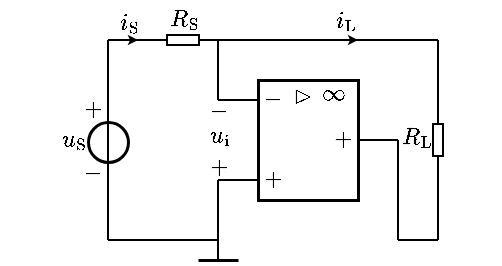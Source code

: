 <mxfile version="16.5.1" type="device"><diagram id="1Pf8qqMtXkvOTr3LOiAd" name="第 1 页"><mxGraphModel dx="194" dy="211" grid="1" gridSize="5" guides="1" tooltips="1" connect="1" arrows="1" fold="1" page="1" pageScale="1" pageWidth="827" pageHeight="1169" math="1" shadow="0"><root><mxCell id="0"/><mxCell id="1" parent="0"/><mxCell id="icg47jljwqRutBoWUC4b-1" value="" style="whiteSpace=wrap;html=1;comic=0;glass=0;strokeWidth=1.5;movable=1;resizable=1;rotatable=1;deletable=1;editable=1;connectable=0;" parent="1" vertex="1"><mxGeometry x="460" y="300" width="50" height="60" as="geometry"/></mxCell><mxCell id="icg47jljwqRutBoWUC4b-2" value="$$-$$" style="text;resizable=1;autosize=1;align=center;verticalAlign=middle;points=[];fillColor=none;strokeColor=none;rounded=0;html=1;imageAspect=1;noLabel=0;recursiveResize=1;expand=1;editable=1;movable=1;rotatable=1;deletable=1;connectable=1;comic=0;fontSize=10;" parent="1" vertex="1"><mxGeometry x="461" y="303" width="12" height="12" as="geometry"/></mxCell><mxCell id="icg47jljwqRutBoWUC4b-3" value="$$+$$" style="text;html=1;resizable=1;autosize=1;align=center;verticalAlign=middle;points=[];fillColor=none;strokeColor=none;rounded=0;movable=1;rotatable=1;deletable=1;editable=1;connectable=1;fontSize=10;" parent="1" vertex="1"><mxGeometry x="462" y="341" width="10" height="15" as="geometry"/></mxCell><mxCell id="icg47jljwqRutBoWUC4b-4" value="$$\rhd$$" style="text;html=1;resizable=1;autosize=1;align=center;verticalAlign=middle;points=[];fillColor=none;strokeColor=none;rounded=0;movable=1;rotatable=1;deletable=1;editable=1;connectable=1;fontSize=10;strokeWidth=2;labelBorderColor=none;" parent="1" vertex="1"><mxGeometry x="456.5" y="298" width="50" height="20" as="geometry"/></mxCell><mxCell id="icg47jljwqRutBoWUC4b-5" value="$$\infty$$" style="text;html=1;resizable=1;autosize=1;align=center;verticalAlign=middle;points=[];fillColor=none;strokeColor=none;rounded=0;movable=1;rotatable=1;deletable=1;editable=1;connectable=1;fontSize=10;" parent="1" vertex="1"><mxGeometry x="490" y="300" width="14.5" height="14" as="geometry"/></mxCell><mxCell id="evPx6QGHHpzVLF88DVbs-6" value="" style="endArrow=none;html=1;rounded=0;endFill=0;movable=1;resizable=1;rotatable=1;deletable=1;editable=1;connectable=1;endSize=4;startSize=4;startArrow=none;startFill=0;" edge="1" parent="1"><mxGeometry width="50" height="50" relative="1" as="geometry"><mxPoint x="440" y="350" as="sourcePoint"/><mxPoint x="460" y="350" as="targetPoint"/></mxGeometry></mxCell><mxCell id="evPx6QGHHpzVLF88DVbs-7" value="$$-$$" style="text;resizable=1;autosize=1;align=center;verticalAlign=middle;points=[];fillColor=none;strokeColor=none;rounded=0;html=1;imageAspect=1;noLabel=0;recursiveResize=1;expand=1;editable=1;movable=1;rotatable=1;deletable=1;connectable=0;comic=0;fontSize=10;" vertex="1" parent="1"><mxGeometry x="369" y="336" width="15" height="20" as="geometry"/></mxCell><mxCell id="evPx6QGHHpzVLF88DVbs-8" value="$$+$$" style="text;html=1;resizable=1;autosize=1;align=center;verticalAlign=middle;points=[];fillColor=none;strokeColor=none;rounded=0;movable=1;rotatable=1;deletable=1;editable=1;connectable=0;fontSize=10;" vertex="1" parent="1"><mxGeometry x="369" y="303.5" width="15" height="20" as="geometry"/></mxCell><mxCell id="evPx6QGHHpzVLF88DVbs-9" value="\(u_\mathrm{i}\)" style="text;html=1;resizable=1;autosize=1;align=center;verticalAlign=middle;points=[];fillColor=none;strokeColor=none;rounded=0;comic=0;movable=1;rotatable=1;deletable=1;editable=1;connectable=1;fontSize=10;" vertex="1" parent="1"><mxGeometry x="426" y="318" width="29" height="20" as="geometry"/></mxCell><mxCell id="evPx6QGHHpzVLF88DVbs-11" value="" style="endArrow=none;html=1;rounded=0;fontSize=10;" edge="1" parent="1"><mxGeometry width="50" height="50" relative="1" as="geometry"><mxPoint x="530" y="330" as="sourcePoint"/><mxPoint x="530" y="380" as="targetPoint"/></mxGeometry></mxCell><mxCell id="evPx6QGHHpzVLF88DVbs-12" value="" style="endArrow=none;html=1;rounded=0;fontSize=10;" edge="1" parent="1"><mxGeometry width="50" height="50" relative="1" as="geometry"><mxPoint x="440" y="280" as="sourcePoint"/><mxPoint x="550" y="280" as="targetPoint"/></mxGeometry></mxCell><mxCell id="evPx6QGHHpzVLF88DVbs-15" value="" style="endArrow=none;html=1;rounded=0;fontSize=10;" edge="1" parent="1"><mxGeometry width="50" height="50" relative="1" as="geometry"><mxPoint x="440" y="310" as="sourcePoint"/><mxPoint x="440" y="280" as="targetPoint"/></mxGeometry></mxCell><mxCell id="evPx6QGHHpzVLF88DVbs-16" value="" style="endArrow=classic;html=1;rounded=0;fontSize=10;endSize=2;" edge="1" parent="1"><mxGeometry width="50" height="50" relative="1" as="geometry"><mxPoint x="475" y="280" as="sourcePoint"/><mxPoint x="510" y="280" as="targetPoint"/></mxGeometry></mxCell><mxCell id="evPx6QGHHpzVLF88DVbs-23" value="" style="pointerEvents=1;verticalLabelPosition=bottom;shadow=0;dashed=0;align=center;html=1;verticalAlign=top;shape=mxgraph.electrical.resistors.resistor_1;fontSize=10;" vertex="1" parent="1"><mxGeometry x="410" y="277.5" width="25" height="5" as="geometry"/></mxCell><mxCell id="evPx6QGHHpzVLF88DVbs-27" value="$$-$$" style="text;resizable=1;autosize=1;align=center;verticalAlign=middle;points=[];fillColor=none;strokeColor=none;rounded=0;html=1;imageAspect=1;noLabel=0;recursiveResize=1;expand=1;editable=1;movable=1;rotatable=1;deletable=1;connectable=0;comic=0;fontSize=10;" vertex="1" parent="1"><mxGeometry x="432" y="310" width="15" height="9" as="geometry"/></mxCell><mxCell id="evPx6QGHHpzVLF88DVbs-28" value="$$+$$" style="text;html=1;resizable=1;autosize=1;align=center;verticalAlign=middle;points=[];fillColor=none;strokeColor=none;rounded=0;movable=1;rotatable=1;deletable=1;editable=1;connectable=0;fontSize=10;" vertex="1" parent="1"><mxGeometry x="432" y="337" width="15" height="12" as="geometry"/></mxCell><mxCell id="evPx6QGHHpzVLF88DVbs-30" value="$$i_\mathrm{L}$$" style="text;html=1;resizable=1;autosize=1;align=center;verticalAlign=middle;points=[];fillColor=none;strokeColor=none;rounded=0;fontSize=10;movable=1;rotatable=1;deletable=1;editable=1;connectable=1;" vertex="1" parent="1"><mxGeometry x="497" y="262.5" width="13" height="15" as="geometry"/></mxCell><mxCell id="evPx6QGHHpzVLF88DVbs-31" value="$$R_\mathrm{S}$$" style="text;html=1;resizable=1;autosize=1;align=center;verticalAlign=middle;points=[];fillColor=none;strokeColor=none;rounded=0;fontSize=10;movable=1;rotatable=1;deletable=1;editable=1;connectable=1;" vertex="1" parent="1"><mxGeometry x="413.25" y="260" width="18.5" height="20" as="geometry"/></mxCell><mxCell id="evPx6QGHHpzVLF88DVbs-32" value="$$R_\mathrm{L}$$" style="text;html=1;resizable=1;autosize=1;align=center;verticalAlign=middle;points=[];fillColor=none;strokeColor=none;rounded=0;fontSize=10;movable=1;rotatable=1;deletable=1;editable=1;connectable=1;" vertex="1" parent="1"><mxGeometry x="531.5" y="319" width="15" height="20" as="geometry"/></mxCell><mxCell id="evPx6QGHHpzVLF88DVbs-35" value="" style="endArrow=none;html=1;rounded=0;fontSize=10;startSize=4;endSize=4;" edge="1" parent="1"><mxGeometry width="50" height="50" relative="1" as="geometry"><mxPoint x="510" y="330" as="sourcePoint"/><mxPoint x="530" y="330" as="targetPoint"/></mxGeometry></mxCell><mxCell id="evPx6QGHHpzVLF88DVbs-36" value="" style="endArrow=none;html=1;rounded=0;fontSize=10;startSize=4;endSize=4;" edge="1" parent="1"><mxGeometry width="50" height="50" relative="1" as="geometry"><mxPoint x="530" y="380" as="sourcePoint"/><mxPoint x="550" y="380" as="targetPoint"/></mxGeometry></mxCell><mxCell id="evPx6QGHHpzVLF88DVbs-38" value="" style="endArrow=none;html=1;rounded=0;fontSize=10;startSize=4;endSize=4;entryX=1;entryY=0.5;entryDx=0;entryDy=0;entryPerimeter=0;" edge="1" parent="1" target="evPx6QGHHpzVLF88DVbs-39"><mxGeometry width="50" height="50" relative="1" as="geometry"><mxPoint x="550" y="380" as="sourcePoint"/><mxPoint x="602.5" y="330" as="targetPoint"/></mxGeometry></mxCell><mxCell id="evPx6QGHHpzVLF88DVbs-39" value="" style="pointerEvents=1;verticalLabelPosition=bottom;shadow=0;dashed=0;align=center;html=1;verticalAlign=top;shape=mxgraph.electrical.resistors.resistor_1;fontSize=10;direction=south;" vertex="1" parent="1"><mxGeometry x="547.5" y="317.5" width="5" height="25" as="geometry"/></mxCell><mxCell id="evPx6QGHHpzVLF88DVbs-40" value="" style="endArrow=none;html=1;rounded=0;fontSize=10;startSize=4;endSize=4;exitX=0;exitY=0.5;exitDx=0;exitDy=0;exitPerimeter=0;" edge="1" parent="1" source="evPx6QGHHpzVLF88DVbs-39"><mxGeometry width="50" height="50" relative="1" as="geometry"><mxPoint x="550" y="315" as="sourcePoint"/><mxPoint x="550" y="280" as="targetPoint"/></mxGeometry></mxCell><mxCell id="evPx6QGHHpzVLF88DVbs-42" value="" style="endArrow=none;html=1;rounded=0;fontSize=10;startSize=4;endSize=4;exitX=1;exitY=0.5;exitDx=0;exitDy=0;exitPerimeter=0;" edge="1" parent="1" source="evPx6QGHHpzVLF88DVbs-23"><mxGeometry width="50" height="50" relative="1" as="geometry"><mxPoint x="430" y="280" as="sourcePoint"/><mxPoint x="440" y="280" as="targetPoint"/></mxGeometry></mxCell><mxCell id="evPx6QGHHpzVLF88DVbs-43" value="" style="endArrow=none;html=1;rounded=0;fontSize=10;startSize=4;endSize=4;" edge="1" parent="1"><mxGeometry width="50" height="50" relative="1" as="geometry"><mxPoint x="385" y="280" as="sourcePoint"/><mxPoint x="410" y="280" as="targetPoint"/></mxGeometry></mxCell><mxCell id="evPx6QGHHpzVLF88DVbs-47" value="" style="ellipse;whiteSpace=wrap;html=1;aspect=fixed;labelBorderColor=none;fontSize=10;strokeColor=default;strokeWidth=1.5;fillColor=none;" vertex="1" parent="1"><mxGeometry x="375" y="321" width="20" height="20" as="geometry"/></mxCell><mxCell id="evPx6QGHHpzVLF88DVbs-48" value="" style="endArrow=none;html=1;rounded=0;fontSize=10;startSize=4;endSize=4;" edge="1" parent="1"><mxGeometry width="50" height="50" relative="1" as="geometry"><mxPoint x="385" y="380" as="sourcePoint"/><mxPoint x="385" y="280" as="targetPoint"/></mxGeometry></mxCell><mxCell id="evPx6QGHHpzVLF88DVbs-49" value="" style="endArrow=classic;html=1;rounded=0;fontSize=10;endSize=2;" edge="1" parent="1"><mxGeometry width="50" height="50" relative="1" as="geometry"><mxPoint x="385" y="280" as="sourcePoint"/><mxPoint x="400" y="280" as="targetPoint"/></mxGeometry></mxCell><mxCell id="evPx6QGHHpzVLF88DVbs-50" value="$$i_\mathrm{S}$$" style="text;html=1;resizable=1;autosize=1;align=center;verticalAlign=middle;points=[];fillColor=none;strokeColor=none;rounded=0;fontSize=10;movable=1;rotatable=1;deletable=1;editable=1;connectable=1;" vertex="1" parent="1"><mxGeometry x="347" y="260.5" width="95" height="20" as="geometry"/></mxCell><mxCell id="evPx6QGHHpzVLF88DVbs-51" value="" style="endArrow=none;html=1;rounded=0;fontSize=10;startSize=4;endSize=4;" edge="1" parent="1"><mxGeometry width="50" height="50" relative="1" as="geometry"><mxPoint x="440" y="380" as="sourcePoint"/><mxPoint x="440" y="350" as="targetPoint"/></mxGeometry></mxCell><mxCell id="evPx6QGHHpzVLF88DVbs-52" value="" style="endArrow=none;html=1;rounded=0;fontSize=10;startSize=4;endSize=4;" edge="1" parent="1"><mxGeometry width="50" height="50" relative="1" as="geometry"><mxPoint x="385" y="380" as="sourcePoint"/><mxPoint x="440" y="380" as="targetPoint"/></mxGeometry></mxCell><mxCell id="icg47jljwqRutBoWUC4b-6" value="未命名图层" parent="0"/><mxCell id="icg47jljwqRutBoWUC4b-9" value="$$+$$" style="text;html=1;resizable=1;autosize=1;align=center;verticalAlign=middle;points=[];fillColor=none;strokeColor=none;rounded=0;movable=1;rotatable=1;deletable=1;editable=1;connectable=0;fontSize=10;" parent="icg47jljwqRutBoWUC4b-6" vertex="1"><mxGeometry x="495" y="321" width="14" height="15" as="geometry"/></mxCell><mxCell id="icg47jljwqRutBoWUC4b-11" value="" style="endArrow=none;html=1;rounded=0;endFill=0;movable=1;resizable=1;rotatable=1;deletable=1;editable=1;connectable=1;" parent="icg47jljwqRutBoWUC4b-6" edge="1"><mxGeometry width="50" height="50" relative="1" as="geometry"><mxPoint x="460" y="310" as="sourcePoint"/><mxPoint x="440" y="310" as="targetPoint"/></mxGeometry></mxCell><mxCell id="icg47jljwqRutBoWUC4b-18" value="\(u_\mathrm{S}\)" style="text;html=1;resizable=1;autosize=1;align=center;verticalAlign=middle;points=[];fillColor=none;strokeColor=none;rounded=0;comic=0;movable=1;rotatable=1;deletable=1;editable=1;connectable=0;fontSize=10;" parent="icg47jljwqRutBoWUC4b-6" vertex="1"><mxGeometry x="358" y="320" width="20" height="20" as="geometry"/></mxCell><mxCell id="icg47jljwqRutBoWUC4b-24" value="" style="endArrow=none;html=1;rounded=0;movable=1;resizable=1;rotatable=1;deletable=1;editable=1;connectable=1;" parent="icg47jljwqRutBoWUC4b-6" edge="1"><mxGeometry width="50" height="50" relative="1" as="geometry"><mxPoint x="440" y="390" as="sourcePoint"/><mxPoint x="440" y="380" as="targetPoint"/></mxGeometry></mxCell><mxCell id="icg47jljwqRutBoWUC4b-25" value="" style="endArrow=none;html=1;rounded=0;strokeWidth=1.5;movable=1;resizable=1;rotatable=1;deletable=1;editable=1;connectable=1;" parent="icg47jljwqRutBoWUC4b-6" edge="1"><mxGeometry width="50" height="50" relative="1" as="geometry"><mxPoint x="430" y="390" as="sourcePoint"/><mxPoint x="450" y="390" as="targetPoint"/></mxGeometry></mxCell></root></mxGraphModel></diagram></mxfile>